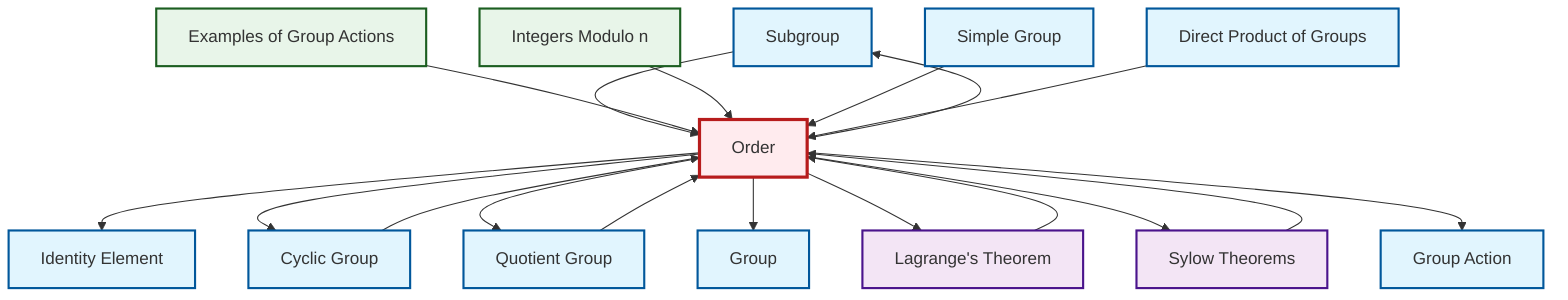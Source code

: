 graph TD
    classDef definition fill:#e1f5fe,stroke:#01579b,stroke-width:2px
    classDef theorem fill:#f3e5f5,stroke:#4a148c,stroke-width:2px
    classDef axiom fill:#fff3e0,stroke:#e65100,stroke-width:2px
    classDef example fill:#e8f5e9,stroke:#1b5e20,stroke-width:2px
    classDef current fill:#ffebee,stroke:#b71c1c,stroke-width:3px
    def-group-action["Group Action"]:::definition
    def-group["Group"]:::definition
    def-subgroup["Subgroup"]:::definition
    thm-lagrange["Lagrange's Theorem"]:::theorem
    thm-sylow["Sylow Theorems"]:::theorem
    def-direct-product["Direct Product of Groups"]:::definition
    def-quotient-group["Quotient Group"]:::definition
    def-identity-element["Identity Element"]:::definition
    ex-group-action-examples["Examples of Group Actions"]:::example
    def-simple-group["Simple Group"]:::definition
    ex-quotient-integers-mod-n["Integers Modulo n"]:::example
    def-cyclic-group["Cyclic Group"]:::definition
    def-order["Order"]:::definition
    thm-sylow --> def-order
    def-order --> def-identity-element
    def-order --> def-cyclic-group
    def-order --> def-quotient-group
    def-cyclic-group --> def-order
    def-order --> def-group
    def-quotient-group --> def-order
    def-order --> thm-lagrange
    def-subgroup --> def-order
    ex-group-action-examples --> def-order
    def-order --> def-subgroup
    ex-quotient-integers-mod-n --> def-order
    def-simple-group --> def-order
    thm-lagrange --> def-order
    def-direct-product --> def-order
    def-order --> thm-sylow
    def-order --> def-group-action
    class def-order current